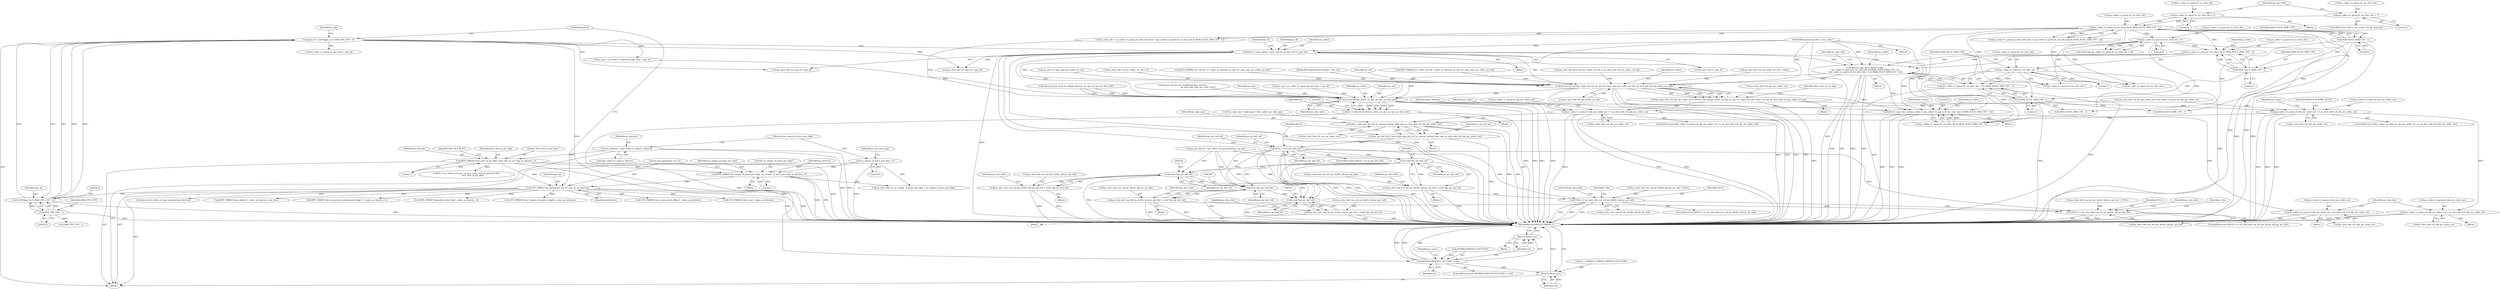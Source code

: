 digraph "0_Android_913d9e8d93d6b81bb8eac3fc2c1426651f5b259d@API" {
"1000439" [label="(Call,ihevcd_copy_slice_hdr(ps_codec,\n (ps_codec->s_parse.i4_cur_slice_idx & (MAX_SLICE_HDR_CNT - 1)),\n ((ps_codec->s_parse.i4_cur_slice_idx - 1) & (MAX_SLICE_HDR_CNT - 1))))"];
"1000264" [label="(Call,ihevcd_copy_pps(ps_codec, pps_id, ps_pps_ref->i1_pps_id))"];
"1000130" [label="(MethodParameterIn,codec_t *ps_codec)"];
"1000214" [label="(Call,pps_id = CLIP3(pps_id, 0, MAX_PPS_CNT - 2))"];
"1000216" [label="(Call,CLIP3(pps_id, 0, MAX_PPS_CNT - 2))"];
"1000210" [label="(Call,UEV_PARSE(\"pic_parameter_set_id\", pps_id, ps_bitstrm))"];
"1000191" [label="(Call,BITS_PARSE(\"first_slice_in_pic_flag\", first_slice_in_pic_flag, ps_bitstrm, 1))"];
"1000148" [label="(Call,*ps_bitstrm = &ps_codec->s_parse.s_bitstrm)"];
"1000205" [label="(Call,BITS_PARSE(\"no_output_of_prior_pics_flag\", no_output_of_prior_pics_flag, ps_bitstrm, 1))"];
"1000160" [label="(Call,no_output_of_prior_pics_flag = 0)"];
"1000219" [label="(Call,MAX_PPS_CNT - 2)"];
"1000441" [label="(Call,ps_codec->s_parse.i4_cur_slice_idx & (MAX_SLICE_HDR_CNT - 1))"];
"1000406" [label="(Call,ps_codec->s_parse.i4_cur_slice_idx & (MAX_SLICE_HDR_CNT - 1))"];
"1000376" [label="(Call,ps_codec->s_parse.i4_cur_slice_idx = 0)"];
"1000391" [label="(Call,ps_codec->s_parse.i4_cur_slice_idx = 1)"];
"1000412" [label="(Call,MAX_SLICE_HDR_CNT - 1)"];
"1000431" [label="(Call,ps_codec->s_parse.i4_cur_slice_idx > 0)"];
"1000447" [label="(Call,MAX_SLICE_HDR_CNT - 1)"];
"1000450" [label="(Call,(ps_codec->s_parse.i4_cur_slice_idx - 1) & (MAX_SLICE_HDR_CNT - 1))"];
"1000451" [label="(Call,ps_codec->s_parse.i4_cur_slice_idx - 1)"];
"1000458" [label="(Call,MAX_SLICE_HDR_CNT - 1)"];
"1001659" [label="(Call,ihevcd_calc_poc(ps_codec, ps_nal, ps_sps->i1_log2_max_pic_order_cnt_lsb, ps_slice_hdr->i4_pic_order_cnt_lsb))"];
"1001655" [label="(Call,ps_slice_hdr->i4_abs_pic_order_cnt = ihevcd_calc_poc(ps_codec, ps_nal, ps_sps->i1_log2_max_pic_order_cnt_lsb, ps_slice_hdr->i4_pic_order_cnt_lsb))"];
"1001684" [label="(Call,ps_codec->s_parse.i4_abs_pic_order_cnt == ps_slice_hdr->i4_abs_pic_order_cnt)"];
"1001838" [label="(Call,ps_codec->s_parse.i4_abs_pic_order_cnt = ps_slice_hdr->i4_abs_pic_order_cnt)"];
"1002241" [label="(Call,ihevc_dpb_mgr_get_ref_by_nearest_poc(ps_dpb_mgr, ps_slice_hdr->i4_abs_pic_order_cnt))"];
"1002239" [label="(Call,ps_pic_buf_ref = ihevc_dpb_mgr_get_ref_by_nearest_poc(ps_dpb_mgr, ps_slice_hdr->i4_abs_pic_order_cnt))"];
"1002247" [label="(Call,NULL == ps_pic_buf_ref)"];
"1002289" [label="(Call,NULL == ps_slice_hdr->as_ref_pic_list0[r_idx].pv_pic_buf)"];
"1002368" [label="(Call,NULL == ps_slice_hdr->as_ref_pic_list1[r_idx].pv_pic_buf)"];
"1002307" [label="(Call,(void *)ps_pic_buf_ref)"];
"1002299" [label="(Call,ps_slice_hdr->as_ref_pic_list0[r_idx].pv_pic_buf = (void *)ps_pic_buf_ref)"];
"1002341" [label="(Call,(void *)ps_pic_buf_ref)"];
"1002333" [label="(Call,ps_slice_hdr->as_ref_pic_list0[r_idx].pv_pic_buf = (void *)ps_pic_buf_ref)"];
"1002386" [label="(Call,(void *)ps_pic_buf_ref)"];
"1002378" [label="(Call,ps_slice_hdr->as_ref_pic_list1[r_idx].pv_pic_buf = (void *)ps_pic_buf_ref)"];
"1002420" [label="(Call,(void *)ps_pic_buf_ref)"];
"1002412" [label="(Call,ps_slice_hdr->as_ref_pic_list1[r_idx].pv_pic_buf = (void *)ps_pic_buf_ref)"];
"1001850" [label="(Call,ps_codec->s_parse.i4_abs_pic_order_cnt == ps_slice_hdr->i4_abs_pic_order_cnt)"];
"1001861" [label="(Call,ps_codec->s_parse.i4_abs_pic_order_cnt = ps_slice_hdr->i4_abs_pic_order_cnt)"];
"1002201" [label="(Call,ihevcd_ref_list(ps_codec, ps_pps, ps_sps, ps_slice_hdr))"];
"1002199" [label="(Call,ret = ihevcd_ref_list(ps_codec, ps_pps, ps_sps, ps_slice_hdr))"];
"1002207" [label="(Call,(WORD32)IHEVCD_SUCCESS != ret)"];
"1002213" [label="(Return,return ret;)"];
"1002618" [label="(Return,return ret;)"];
"1002518" [label="(Call,ihevcd_copy_slice_hdr(ps_codec, 0, (ps_codec->s_parse.i4_cur_slice_idx & (MAX_SLICE_HDR_CNT - 1))))"];
"1000561" [label="(Call,ps_slice_hdr->i4_pic_order_cnt_lsb = 0)"];
"1002307" [label="(Call,(void *)ps_pic_buf_ref)"];
"1001429" [label="(Call,ihevcd_parse_pred_wt_ofst(ps_bitstrm, ps_sps, ps_pps, ps_slice_hdr))"];
"1002213" [label="(Return,return ret;)"];
"1001856" [label="(Call,ps_slice_hdr->i4_abs_pic_order_cnt)"];
"1000265" [label="(Identifier,ps_codec)"];
"1000382" [label="(Literal,0)"];
"1002620" [label="(MethodReturn,IHEVCD_ERROR_T)"];
"1000391" [label="(Call,ps_codec->s_parse.i4_cur_slice_idx = 1)"];
"1001681" [label="(Identifier,first_slice_in_pic_flag)"];
"1001862" [label="(Call,ps_codec->s_parse.i4_abs_pic_order_cnt)"];
"1000199" [label="(Identifier,NAL_BLA_W_LP)"];
"1000375" [label="(Block,)"];
"1002618" [label="(Return,return ret;)"];
"1000449" [label="(Literal,1)"];
"1000451" [label="(Call,ps_codec->s_parse.i4_cur_slice_idx - 1)"];
"1002518" [label="(Call,ihevcd_copy_slice_hdr(ps_codec, 0, (ps_codec->s_parse.i4_cur_slice_idx & (MAX_SLICE_HDR_CNT - 1))))"];
"1000946" [label="(Call,BITS_PARSE(\"poc_lsb_lt[ i ]\", value, ps_bitstrm, ps_sps->i1_log2_max_pic_order_cnt_lsb))"];
"1000207" [label="(Identifier,no_output_of_prior_pics_flag)"];
"1000191" [label="(Call,BITS_PARSE(\"first_slice_in_pic_flag\", first_slice_in_pic_flag, ps_bitstrm, 1))"];
"1000376" [label="(Call,ps_codec->s_parse.i4_cur_slice_idx = 0)"];
"1001661" [label="(Identifier,ps_nal)"];
"1001684" [label="(Call,ps_codec->s_parse.i4_abs_pic_order_cnt == ps_slice_hdr->i4_abs_pic_order_cnt)"];
"1000131" [label="(MethodParameterIn,nal_header_t *ps_nal)"];
"1002341" [label="(Call,(void *)ps_pic_buf_ref)"];
"1001690" [label="(Call,ps_slice_hdr->i4_abs_pic_order_cnt)"];
"1002519" [label="(Identifier,ps_codec)"];
"1002509" [label="(Block,)"];
"1000377" [label="(Call,ps_codec->s_parse.i4_cur_slice_idx)"];
"1001772" [label="(Call,ps_codec->s_parse.i4_cur_slice_idx--)"];
"1002240" [label="(Identifier,ps_pic_buf_ref)"];
"1002247" [label="(Call,NULL == ps_pic_buf_ref)"];
"1002370" [label="(Call,ps_slice_hdr->as_ref_pic_list1[r_idx].pv_pic_buf)"];
"1000161" [label="(Identifier,no_output_of_prior_pics_flag)"];
"1002252" [label="(Identifier,ps_pic_buf_ref)"];
"1001864" [label="(Identifier,ps_codec)"];
"1001831" [label="(Block,)"];
"1000218" [label="(Literal,0)"];
"1001276" [label="(Call,ihevcd_ref_pic_list_modification(ps_bitstrm,\n                                                 ps_slice_hdr, num_poc_total_curr))"];
"1000271" [label="(Identifier,sps_id)"];
"1000134" [label="(Call,ret = (IHEVCD_ERROR_T)IHEVCD_SUCCESS)"];
"1002368" [label="(Call,NULL == ps_slice_hdr->as_ref_pic_list1[r_idx].pv_pic_buf)"];
"1001848" [label="(Block,)"];
"1002243" [label="(Call,ps_slice_hdr->i4_abs_pic_order_cnt)"];
"1002207" [label="(Call,(WORD32)IHEVCD_SUCCESS != ret)"];
"1000162" [label="(Literal,0)"];
"1001867" [label="(Call,ps_slice_hdr->i4_abs_pic_order_cnt)"];
"1001860" [label="(Identifier,IHEVCD_IGNORE_SLICE)"];
"1000285" [label="(Call,(0 != ps_codec->u4_pic_cnt || ps_codec->i4_pic_present) &&\n                    first_slice_in_pic_flag)"];
"1002179" [label="(Call,ps_slice_hdr->as_ref_pic_list1[r_idx].pv_pic_buf = NULL)"];
"1000206" [label="(Literal,\"no_output_of_prior_pics_flag\")"];
"1002270" [label="(Identifier,ps_mv_buf_ref)"];
"1002527" [label="(Call,MAX_SLICE_HDR_CNT - 1)"];
"1000437" [label="(Literal,0)"];
"1000683" [label="(Call,BITS_PARSE(\"pic_order_cnt_lsb\", value, ps_bitstrm, ps_sps->i1_log2_max_pic_order_cnt_lsb))"];
"1000502" [label="(Call,ps_slice_hdr->i1_no_output_of_prior_pics_flag = no_output_of_prior_pics_flag)"];
"1002367" [label="(ControlStructure,if(NULL == ps_slice_hdr->as_ref_pic_list1[r_idx].pv_pic_buf))"];
"1002205" [label="(Identifier,ps_slice_hdr)"];
"1002203" [label="(Identifier,ps_pps)"];
"1000454" [label="(Identifier,ps_codec)"];
"1000204" [label="(Block,)"];
"1001638" [label="(Call,ps_slice_hdr_base->i4_pic_order_cnt_lsb != ps_slice_hdr->i4_pic_order_cnt_lsb)"];
"1002412" [label="(Call,ps_slice_hdr->as_ref_pic_list1[r_idx].pv_pic_buf = (void *)ps_pic_buf_ref)"];
"1002290" [label="(Identifier,NULL)"];
"1002413" [label="(Call,ps_slice_hdr->as_ref_pic_list1[r_idx].pv_pic_buf)"];
"1001685" [label="(Call,ps_codec->s_parse.i4_abs_pic_order_cnt)"];
"1000478" [label="(Call,ps_slice_hdr->i1_pps_id = pps_id)"];
"1002217" [label="(Identifier,ps_codec)"];
"1002520" [label="(Literal,0)"];
"1002334" [label="(Call,ps_slice_hdr->as_ref_pic_list0[r_idx].pv_pic_buf)"];
"1000266" [label="(Identifier,pps_id)"];
"1002214" [label="(Identifier,ret)"];
"1000275" [label="(Call,ps_sps = ps_codec->s_parse.ps_sps_base + sps_id)"];
"1000212" [label="(Identifier,pps_id)"];
"1000205" [label="(Call,BITS_PARSE(\"no_output_of_prior_pics_flag\", no_output_of_prior_pics_flag, ps_bitstrm, 1))"];
"1002291" [label="(Call,ps_slice_hdr->as_ref_pic_list0[r_idx].pv_pic_buf)"];
"1002369" [label="(Identifier,NULL)"];
"1000413" [label="(Identifier,MAX_SLICE_HDR_CNT)"];
"1001696" [label="(Identifier,slice_address)"];
"1001660" [label="(Identifier,ps_codec)"];
"1002303" [label="(Identifier,ps_slice_hdr)"];
"1000432" [label="(Call,ps_codec->s_parse.i4_cur_slice_idx)"];
"1002382" [label="(Identifier,ps_slice_hdr)"];
"1000150" [label="(Call,&ps_codec->s_parse.s_bitstrm)"];
"1002248" [label="(Identifier,NULL)"];
"1000459" [label="(Identifier,MAX_SLICE_HDR_CNT)"];
"1002286" [label="(Identifier,r_idx)"];
"1000450" [label="(Call,(ps_codec->s_parse.i4_cur_slice_idx - 1) & (MAX_SLICE_HDR_CNT - 1))"];
"1000216" [label="(Call,CLIP3(pps_id, 0, MAX_PPS_CNT - 2))"];
"1002161" [label="(Call,ps_slice_hdr->as_ref_pic_list0[r_idx].pv_pic_buf = NULL)"];
"1002199" [label="(Call,ret = ihevcd_ref_list(ps_codec, ps_pps, ps_sps, ps_slice_hdr))"];
"1000165" [label="(Identifier,i1_nal_unit_type)"];
"1001851" [label="(Call,ps_codec->s_parse.i4_abs_pic_order_cnt)"];
"1002521" [label="(Call,ps_codec->s_parse.i4_cur_slice_idx & (MAX_SLICE_HDR_CNT - 1))"];
"1000224" [label="(Call,ps_codec->s_parse.ps_pps_base + pps_id)"];
"1000222" [label="(Call,ps_pps = ps_codec->s_parse.ps_pps_base + pps_id)"];
"1000259" [label="(Call,MAX_PPS_CNT - 1)"];
"1000217" [label="(Identifier,pps_id)"];
"1002212" [label="(Block,)"];
"1002219" [label="(Block,)"];
"1001654" [label="(Block,)"];
"1002288" [label="(ControlStructure,if(NULL == ps_slice_hdr->as_ref_pic_list0[r_idx].pv_pic_buf))"];
"1000209" [label="(Literal,1)"];
"1000593" [label="(Call,UEV_PARSE(\"slice_type\", value, ps_bitstrm))"];
"1002017" [label="(Call,ihevcd_bits_flush_to_byte_boundary(ps_bitstrm))"];
"1000160" [label="(Call,no_output_of_prior_pics_flag = 0)"];
"1002246" [label="(ControlStructure,if(NULL == ps_pic_buf_ref))"];
"1001850" [label="(Call,ps_codec->s_parse.i4_abs_pic_order_cnt == ps_slice_hdr->i4_abs_pic_order_cnt)"];
"1000132" [label="(Block,)"];
"1000438" [label="(Block,)"];
"1000448" [label="(Identifier,MAX_SLICE_HDR_CNT)"];
"1002202" [label="(Identifier,ps_codec)"];
"1002239" [label="(Call,ps_pic_buf_ref = ihevc_dpb_mgr_get_ref_by_nearest_poc(ps_dpb_mgr, ps_slice_hdr->i4_abs_pic_order_cnt))"];
"1002365" [label="(Identifier,r_idx)"];
"1002208" [label="(Call,(WORD32)IHEVCD_SUCCESS)"];
"1000130" [label="(MethodParameterIn,codec_t *ps_codec)"];
"1000385" [label="(ControlStructure,if(0 == ps_codec->i4_pic_present))"];
"1000529" [label="(Call,BITS_PARSE(\"slice_address\", value, ps_bitstrm, num_bits))"];
"1000463" [label="(Identifier,ps_slice_hdr)"];
"1000439" [label="(Call,ihevcd_copy_slice_hdr(ps_codec,\n (ps_codec->s_parse.i4_cur_slice_idx & (MAX_SLICE_HDR_CNT - 1)),\n ((ps_codec->s_parse.i4_cur_slice_idx - 1) & (MAX_SLICE_HDR_CNT - 1))))"];
"1000507" [label="(Call,ps_slice_hdr->i1_pps_id = pps_id)"];
"1002298" [label="(Block,)"];
"1002377" [label="(Block,)"];
"1000690" [label="(Call,ps_slice_hdr->i4_pic_order_cnt_lsb = value)"];
"1002427" [label="(Identifier,ps_slice_hdr)"];
"1000392" [label="(Call,ps_codec->s_parse.i4_cur_slice_idx)"];
"1000221" [label="(Literal,2)"];
"1000237" [label="(Block,)"];
"1000264" [label="(Call,ihevcd_copy_pps(ps_codec, pps_id, ps_pps_ref->i1_pps_id))"];
"1002241" [label="(Call,ihevc_dpb_mgr_get_ref_by_nearest_poc(ps_dpb_mgr, ps_slice_hdr->i4_abs_pic_order_cnt))"];
"1002386" [label="(Call,(void *)ps_pic_buf_ref)"];
"1000588" [label="(Call,BITS_PARSE(\"slice_reserved_undetermined_flag[ i ]\", value, ps_bitstrm, 1))"];
"1002348" [label="(Identifier,ps_slice_hdr)"];
"1002251" [label="(Call,ps_pic_buf_ref = ps_codec->as_process[0].ps_cur_pic)"];
"1000193" [label="(Identifier,first_slice_in_pic_flag)"];
"1000431" [label="(Call,ps_codec->s_parse.i4_cur_slice_idx > 0)"];
"1002200" [label="(Identifier,ret)"];
"1000407" [label="(Call,ps_codec->s_parse.i4_cur_slice_idx)"];
"1002411" [label="(Block,)"];
"1000208" [label="(Identifier,ps_bitstrm)"];
"1001844" [label="(Call,ps_slice_hdr->i4_abs_pic_order_cnt)"];
"1000457" [label="(Literal,1)"];
"1000211" [label="(Literal,\"pic_parameter_set_id\")"];
"1000406" [label="(Call,ps_codec->s_parse.i4_cur_slice_idx & (MAX_SLICE_HDR_CNT - 1))"];
"1000400" [label="(Call,ps_codec->s_parse.ps_slice_hdr_base + (ps_codec->s_parse.i4_cur_slice_idx & (MAX_SLICE_HDR_CNT - 1)))"];
"1001655" [label="(Call,ps_slice_hdr->i4_abs_pic_order_cnt = ihevcd_calc_poc(ps_codec, ps_nal, ps_sps->i1_log2_max_pic_order_cnt_lsb, ps_slice_hdr->i4_pic_order_cnt_lsb))"];
"1000192" [label="(Literal,\"first_slice_in_pic_flag\")"];
"1000195" [label="(Literal,1)"];
"1000210" [label="(Call,UEV_PARSE(\"pic_parameter_set_id\", pps_id, ps_bitstrm))"];
"1001659" [label="(Call,ihevcd_calc_poc(ps_codec, ps_nal, ps_sps->i1_log2_max_pic_order_cnt_lsb, ps_slice_hdr->i4_pic_order_cnt_lsb))"];
"1002309" [label="(Identifier,ps_pic_buf_ref)"];
"1000442" [label="(Call,ps_codec->s_parse.i4_cur_slice_idx)"];
"1000214" [label="(Call,pps_id = CLIP3(pps_id, 0, MAX_PPS_CNT - 2))"];
"1002532" [label="(Identifier,ps_codec)"];
"1000423" [label="(Call,BITS_PARSE(\"dependent_slice_flag\", value, ps_bitstrm, 1))"];
"1000397" [label="(Literal,1)"];
"1001670" [label="(Call,ps_slice_hdr->i4_abs_pic_order_cnt = ps_codec->s_parse.i4_abs_pic_order_cnt)"];
"1000429" [label="(Call,value && (ps_codec->s_parse.i4_cur_slice_idx > 0))"];
"1001809" [label="(Call,MAX_SLICE_HDR_CNT - 1)"];
"1000460" [label="(Literal,1)"];
"1000399" [label="(Identifier,ps_slice_hdr)"];
"1001991" [label="(Call,UEV_PARSE(\"slice_header_extension_length\", value, ps_bitstrm))"];
"1000452" [label="(Call,ps_codec->s_parse.i4_cur_slice_idx)"];
"1002206" [label="(ControlStructure,if ((WORD32)IHEVCD_SUCCESS != ret))"];
"1001872" [label="(Identifier,ps_slice_hdr)"];
"1002619" [label="(Identifier,ret)"];
"1002300" [label="(Call,ps_slice_hdr->as_ref_pic_list0[r_idx].pv_pic_buf)"];
"1002393" [label="(Identifier,ps_slice_hdr)"];
"1000220" [label="(Identifier,MAX_PPS_CNT)"];
"1000219" [label="(Call,MAX_PPS_CNT - 2)"];
"1001838" [label="(Call,ps_codec->s_parse.i4_abs_pic_order_cnt = ps_slice_hdr->i4_abs_pic_order_cnt)"];
"1000267" [label="(Call,ps_pps_ref->i1_pps_id)"];
"1002289" [label="(Call,NULL == ps_slice_hdr->as_ref_pic_list0[r_idx].pv_pic_buf)"];
"1000223" [label="(Identifier,ps_pps)"];
"1002204" [label="(Identifier,ps_sps)"];
"1001656" [label="(Call,ps_slice_hdr->i4_abs_pic_order_cnt)"];
"1001861" [label="(Call,ps_codec->s_parse.i4_abs_pic_order_cnt = ps_slice_hdr->i4_abs_pic_order_cnt)"];
"1000447" [label="(Call,MAX_SLICE_HDR_CNT - 1)"];
"1000194" [label="(Identifier,ps_bitstrm)"];
"1001683" [label="(ControlStructure,if(ps_codec->s_parse.i4_abs_pic_order_cnt == ps_slice_hdr->i4_abs_pic_order_cnt))"];
"1002198" [label="(Block,)"];
"1001665" [label="(Call,ps_slice_hdr->i4_pic_order_cnt_lsb)"];
"1002224" [label="(Call,*ps_dpb_mgr = (dpb_mgr_t *)ps_codec->pv_dpb_mgr)"];
"1000213" [label="(Identifier,ps_bitstrm)"];
"1000440" [label="(Identifier,ps_codec)"];
"1002249" [label="(Identifier,ps_pic_buf_ref)"];
"1001763" [label="(Identifier,ps_codec)"];
"1002420" [label="(Call,(void *)ps_pic_buf_ref)"];
"1002378" [label="(Call,ps_slice_hdr->as_ref_pic_list1[r_idx].pv_pic_buf = (void *)ps_pic_buf_ref)"];
"1001662" [label="(Call,ps_sps->i1_log2_max_pic_order_cnt_lsb)"];
"1002242" [label="(Identifier,ps_dpb_mgr)"];
"1002333" [label="(Call,ps_slice_hdr->as_ref_pic_list0[r_idx].pv_pic_buf = (void *)ps_pic_buf_ref)"];
"1002332" [label="(Block,)"];
"1002211" [label="(Identifier,ret)"];
"1000398" [label="(Call,ps_slice_hdr = ps_codec->s_parse.ps_slice_hdr_base + (ps_codec->s_parse.i4_cur_slice_idx & (MAX_SLICE_HDR_CNT - 1)))"];
"1000441" [label="(Call,ps_codec->s_parse.i4_cur_slice_idx & (MAX_SLICE_HDR_CNT - 1))"];
"1002343" [label="(Identifier,ps_pic_buf_ref)"];
"1000149" [label="(Identifier,ps_bitstrm)"];
"1002299" [label="(Call,ps_slice_hdr->as_ref_pic_list0[r_idx].pv_pic_buf = (void *)ps_pic_buf_ref)"];
"1002422" [label="(Identifier,ps_pic_buf_ref)"];
"1001884" [label="(Call,UEV_PARSE(\"num_entry_point_offsets\", value, ps_bitstrm))"];
"1002379" [label="(Call,ps_slice_hdr->as_ref_pic_list1[r_idx].pv_pic_buf)"];
"1000458" [label="(Call,MAX_SLICE_HDR_CNT - 1)"];
"1000414" [label="(Literal,1)"];
"1002314" [label="(Identifier,ps_slice_hdr)"];
"1001849" [label="(ControlStructure,if(ps_codec->s_parse.i4_abs_pic_order_cnt == ps_slice_hdr->i4_abs_pic_order_cnt))"];
"1000148" [label="(Call,*ps_bitstrm = &ps_codec->s_parse.s_bitstrm)"];
"1001713" [label="(Call,ps_codec->s_parse.i4_cur_slice_idx--)"];
"1002388" [label="(Identifier,ps_pic_buf_ref)"];
"1002201" [label="(Call,ihevcd_ref_list(ps_codec, ps_pps, ps_sps, ps_slice_hdr))"];
"1000412" [label="(Call,MAX_SLICE_HDR_CNT - 1)"];
"1001839" [label="(Call,ps_codec->s_parse.i4_abs_pic_order_cnt)"];
"1000215" [label="(Identifier,pps_id)"];
"1000439" -> "1000438"  [label="AST: "];
"1000439" -> "1000450"  [label="CFG: "];
"1000440" -> "1000439"  [label="AST: "];
"1000441" -> "1000439"  [label="AST: "];
"1000450" -> "1000439"  [label="AST: "];
"1000463" -> "1000439"  [label="CFG: "];
"1000439" -> "1002620"  [label="DDG: "];
"1000439" -> "1002620"  [label="DDG: "];
"1000439" -> "1002620"  [label="DDG: "];
"1000439" -> "1002620"  [label="DDG: "];
"1000264" -> "1000439"  [label="DDG: "];
"1000130" -> "1000439"  [label="DDG: "];
"1000441" -> "1000439"  [label="DDG: "];
"1000441" -> "1000439"  [label="DDG: "];
"1000450" -> "1000439"  [label="DDG: "];
"1000450" -> "1000439"  [label="DDG: "];
"1000439" -> "1001659"  [label="DDG: "];
"1000439" -> "1002201"  [label="DDG: "];
"1000439" -> "1002518"  [label="DDG: "];
"1000264" -> "1000237"  [label="AST: "];
"1000264" -> "1000267"  [label="CFG: "];
"1000265" -> "1000264"  [label="AST: "];
"1000266" -> "1000264"  [label="AST: "];
"1000267" -> "1000264"  [label="AST: "];
"1000271" -> "1000264"  [label="CFG: "];
"1000264" -> "1002620"  [label="DDG: "];
"1000264" -> "1002620"  [label="DDG: "];
"1000264" -> "1002620"  [label="DDG: "];
"1000264" -> "1002620"  [label="DDG: "];
"1000130" -> "1000264"  [label="DDG: "];
"1000214" -> "1000264"  [label="DDG: "];
"1000264" -> "1000478"  [label="DDG: "];
"1000264" -> "1000507"  [label="DDG: "];
"1000264" -> "1001659"  [label="DDG: "];
"1000264" -> "1002201"  [label="DDG: "];
"1000264" -> "1002518"  [label="DDG: "];
"1000130" -> "1000129"  [label="AST: "];
"1000130" -> "1002620"  [label="DDG: "];
"1000130" -> "1001659"  [label="DDG: "];
"1000130" -> "1002201"  [label="DDG: "];
"1000130" -> "1002518"  [label="DDG: "];
"1000214" -> "1000132"  [label="AST: "];
"1000214" -> "1000216"  [label="CFG: "];
"1000215" -> "1000214"  [label="AST: "];
"1000216" -> "1000214"  [label="AST: "];
"1000223" -> "1000214"  [label="CFG: "];
"1000214" -> "1002620"  [label="DDG: "];
"1000216" -> "1000214"  [label="DDG: "];
"1000216" -> "1000214"  [label="DDG: "];
"1000216" -> "1000214"  [label="DDG: "];
"1000214" -> "1000222"  [label="DDG: "];
"1000214" -> "1000224"  [label="DDG: "];
"1000214" -> "1000478"  [label="DDG: "];
"1000214" -> "1000507"  [label="DDG: "];
"1000216" -> "1000219"  [label="CFG: "];
"1000217" -> "1000216"  [label="AST: "];
"1000218" -> "1000216"  [label="AST: "];
"1000219" -> "1000216"  [label="AST: "];
"1000216" -> "1002620"  [label="DDG: "];
"1000210" -> "1000216"  [label="DDG: "];
"1000219" -> "1000216"  [label="DDG: "];
"1000219" -> "1000216"  [label="DDG: "];
"1000210" -> "1000132"  [label="AST: "];
"1000210" -> "1000213"  [label="CFG: "];
"1000211" -> "1000210"  [label="AST: "];
"1000212" -> "1000210"  [label="AST: "];
"1000213" -> "1000210"  [label="AST: "];
"1000215" -> "1000210"  [label="CFG: "];
"1000210" -> "1002620"  [label="DDG: "];
"1000210" -> "1002620"  [label="DDG: "];
"1000191" -> "1000210"  [label="DDG: "];
"1000205" -> "1000210"  [label="DDG: "];
"1000210" -> "1000423"  [label="DDG: "];
"1000210" -> "1000529"  [label="DDG: "];
"1000210" -> "1000588"  [label="DDG: "];
"1000210" -> "1000593"  [label="DDG: "];
"1000210" -> "1001884"  [label="DDG: "];
"1000210" -> "1001991"  [label="DDG: "];
"1000210" -> "1002017"  [label="DDG: "];
"1000191" -> "1000132"  [label="AST: "];
"1000191" -> "1000195"  [label="CFG: "];
"1000192" -> "1000191"  [label="AST: "];
"1000193" -> "1000191"  [label="AST: "];
"1000194" -> "1000191"  [label="AST: "];
"1000195" -> "1000191"  [label="AST: "];
"1000199" -> "1000191"  [label="CFG: "];
"1000191" -> "1002620"  [label="DDG: "];
"1000191" -> "1002620"  [label="DDG: "];
"1000148" -> "1000191"  [label="DDG: "];
"1000191" -> "1000205"  [label="DDG: "];
"1000191" -> "1000285"  [label="DDG: "];
"1000148" -> "1000132"  [label="AST: "];
"1000148" -> "1000150"  [label="CFG: "];
"1000149" -> "1000148"  [label="AST: "];
"1000150" -> "1000148"  [label="AST: "];
"1000161" -> "1000148"  [label="CFG: "];
"1000148" -> "1002620"  [label="DDG: "];
"1000148" -> "1002620"  [label="DDG: "];
"1000205" -> "1000204"  [label="AST: "];
"1000205" -> "1000209"  [label="CFG: "];
"1000206" -> "1000205"  [label="AST: "];
"1000207" -> "1000205"  [label="AST: "];
"1000208" -> "1000205"  [label="AST: "];
"1000209" -> "1000205"  [label="AST: "];
"1000211" -> "1000205"  [label="CFG: "];
"1000205" -> "1002620"  [label="DDG: "];
"1000205" -> "1002620"  [label="DDG: "];
"1000160" -> "1000205"  [label="DDG: "];
"1000205" -> "1000502"  [label="DDG: "];
"1000160" -> "1000132"  [label="AST: "];
"1000160" -> "1000162"  [label="CFG: "];
"1000161" -> "1000160"  [label="AST: "];
"1000162" -> "1000160"  [label="AST: "];
"1000165" -> "1000160"  [label="CFG: "];
"1000160" -> "1002620"  [label="DDG: "];
"1000160" -> "1000502"  [label="DDG: "];
"1000219" -> "1000221"  [label="CFG: "];
"1000220" -> "1000219"  [label="AST: "];
"1000221" -> "1000219"  [label="AST: "];
"1000219" -> "1002620"  [label="DDG: "];
"1000219" -> "1000259"  [label="DDG: "];
"1000441" -> "1000447"  [label="CFG: "];
"1000442" -> "1000441"  [label="AST: "];
"1000447" -> "1000441"  [label="AST: "];
"1000454" -> "1000441"  [label="CFG: "];
"1000406" -> "1000441"  [label="DDG: "];
"1000431" -> "1000441"  [label="DDG: "];
"1000447" -> "1000441"  [label="DDG: "];
"1000447" -> "1000441"  [label="DDG: "];
"1000441" -> "1000451"  [label="DDG: "];
"1000406" -> "1000400"  [label="AST: "];
"1000406" -> "1000412"  [label="CFG: "];
"1000407" -> "1000406"  [label="AST: "];
"1000412" -> "1000406"  [label="AST: "];
"1000400" -> "1000406"  [label="CFG: "];
"1000406" -> "1002620"  [label="DDG: "];
"1000406" -> "1002620"  [label="DDG: "];
"1000406" -> "1000398"  [label="DDG: "];
"1000406" -> "1000398"  [label="DDG: "];
"1000406" -> "1000400"  [label="DDG: "];
"1000406" -> "1000400"  [label="DDG: "];
"1000376" -> "1000406"  [label="DDG: "];
"1000391" -> "1000406"  [label="DDG: "];
"1000412" -> "1000406"  [label="DDG: "];
"1000412" -> "1000406"  [label="DDG: "];
"1000406" -> "1000431"  [label="DDG: "];
"1000406" -> "1001713"  [label="DDG: "];
"1000406" -> "1001772"  [label="DDG: "];
"1000406" -> "1002521"  [label="DDG: "];
"1000376" -> "1000375"  [label="AST: "];
"1000376" -> "1000382"  [label="CFG: "];
"1000377" -> "1000376"  [label="AST: "];
"1000382" -> "1000376"  [label="AST: "];
"1000399" -> "1000376"  [label="CFG: "];
"1000391" -> "1000385"  [label="AST: "];
"1000391" -> "1000397"  [label="CFG: "];
"1000392" -> "1000391"  [label="AST: "];
"1000397" -> "1000391"  [label="AST: "];
"1000399" -> "1000391"  [label="CFG: "];
"1000412" -> "1000414"  [label="CFG: "];
"1000413" -> "1000412"  [label="AST: "];
"1000414" -> "1000412"  [label="AST: "];
"1000412" -> "1002620"  [label="DDG: "];
"1000412" -> "1000447"  [label="DDG: "];
"1000412" -> "1001809"  [label="DDG: "];
"1000412" -> "1002527"  [label="DDG: "];
"1000431" -> "1000429"  [label="AST: "];
"1000431" -> "1000437"  [label="CFG: "];
"1000432" -> "1000431"  [label="AST: "];
"1000437" -> "1000431"  [label="AST: "];
"1000429" -> "1000431"  [label="CFG: "];
"1000431" -> "1002620"  [label="DDG: "];
"1000431" -> "1000429"  [label="DDG: "];
"1000431" -> "1000429"  [label="DDG: "];
"1000431" -> "1001713"  [label="DDG: "];
"1000431" -> "1001772"  [label="DDG: "];
"1000431" -> "1002521"  [label="DDG: "];
"1000447" -> "1000449"  [label="CFG: "];
"1000448" -> "1000447"  [label="AST: "];
"1000449" -> "1000447"  [label="AST: "];
"1000447" -> "1000458"  [label="DDG: "];
"1000450" -> "1000458"  [label="CFG: "];
"1000451" -> "1000450"  [label="AST: "];
"1000458" -> "1000450"  [label="AST: "];
"1000450" -> "1002620"  [label="DDG: "];
"1000450" -> "1002620"  [label="DDG: "];
"1000451" -> "1000450"  [label="DDG: "];
"1000451" -> "1000450"  [label="DDG: "];
"1000458" -> "1000450"  [label="DDG: "];
"1000458" -> "1000450"  [label="DDG: "];
"1000451" -> "1000457"  [label="CFG: "];
"1000452" -> "1000451"  [label="AST: "];
"1000457" -> "1000451"  [label="AST: "];
"1000459" -> "1000451"  [label="CFG: "];
"1000451" -> "1002620"  [label="DDG: "];
"1000451" -> "1001713"  [label="DDG: "];
"1000451" -> "1001772"  [label="DDG: "];
"1000451" -> "1002521"  [label="DDG: "];
"1000458" -> "1000460"  [label="CFG: "];
"1000459" -> "1000458"  [label="AST: "];
"1000460" -> "1000458"  [label="AST: "];
"1000458" -> "1002620"  [label="DDG: "];
"1000458" -> "1001809"  [label="DDG: "];
"1000458" -> "1002527"  [label="DDG: "];
"1001659" -> "1001655"  [label="AST: "];
"1001659" -> "1001665"  [label="CFG: "];
"1001660" -> "1001659"  [label="AST: "];
"1001661" -> "1001659"  [label="AST: "];
"1001662" -> "1001659"  [label="AST: "];
"1001665" -> "1001659"  [label="AST: "];
"1001655" -> "1001659"  [label="CFG: "];
"1001659" -> "1002620"  [label="DDG: "];
"1001659" -> "1002620"  [label="DDG: "];
"1001659" -> "1002620"  [label="DDG: "];
"1001659" -> "1002620"  [label="DDG: "];
"1001659" -> "1001655"  [label="DDG: "];
"1001659" -> "1001655"  [label="DDG: "];
"1001659" -> "1001655"  [label="DDG: "];
"1001659" -> "1001655"  [label="DDG: "];
"1000131" -> "1001659"  [label="DDG: "];
"1000946" -> "1001659"  [label="DDG: "];
"1000683" -> "1001659"  [label="DDG: "];
"1000561" -> "1001659"  [label="DDG: "];
"1001638" -> "1001659"  [label="DDG: "];
"1000690" -> "1001659"  [label="DDG: "];
"1001659" -> "1002201"  [label="DDG: "];
"1001659" -> "1002518"  [label="DDG: "];
"1001655" -> "1001654"  [label="AST: "];
"1001656" -> "1001655"  [label="AST: "];
"1001681" -> "1001655"  [label="CFG: "];
"1001655" -> "1002620"  [label="DDG: "];
"1001655" -> "1001684"  [label="DDG: "];
"1001655" -> "1001850"  [label="DDG: "];
"1001684" -> "1001683"  [label="AST: "];
"1001684" -> "1001690"  [label="CFG: "];
"1001685" -> "1001684"  [label="AST: "];
"1001690" -> "1001684"  [label="AST: "];
"1001696" -> "1001684"  [label="CFG: "];
"1001763" -> "1001684"  [label="CFG: "];
"1001684" -> "1002620"  [label="DDG: "];
"1001684" -> "1002620"  [label="DDG: "];
"1001684" -> "1002620"  [label="DDG: "];
"1001670" -> "1001684"  [label="DDG: "];
"1001684" -> "1001838"  [label="DDG: "];
"1001684" -> "1002241"  [label="DDG: "];
"1001838" -> "1001831"  [label="AST: "];
"1001838" -> "1001844"  [label="CFG: "];
"1001839" -> "1001838"  [label="AST: "];
"1001844" -> "1001838"  [label="AST: "];
"1001872" -> "1001838"  [label="CFG: "];
"1001838" -> "1002620"  [label="DDG: "];
"1001838" -> "1002620"  [label="DDG: "];
"1002241" -> "1002239"  [label="AST: "];
"1002241" -> "1002243"  [label="CFG: "];
"1002242" -> "1002241"  [label="AST: "];
"1002243" -> "1002241"  [label="AST: "];
"1002239" -> "1002241"  [label="CFG: "];
"1002241" -> "1002620"  [label="DDG: "];
"1002241" -> "1002620"  [label="DDG: "];
"1002241" -> "1002239"  [label="DDG: "];
"1002241" -> "1002239"  [label="DDG: "];
"1002224" -> "1002241"  [label="DDG: "];
"1001850" -> "1002241"  [label="DDG: "];
"1002239" -> "1002219"  [label="AST: "];
"1002240" -> "1002239"  [label="AST: "];
"1002248" -> "1002239"  [label="CFG: "];
"1002239" -> "1002620"  [label="DDG: "];
"1002239" -> "1002247"  [label="DDG: "];
"1002247" -> "1002246"  [label="AST: "];
"1002247" -> "1002249"  [label="CFG: "];
"1002248" -> "1002247"  [label="AST: "];
"1002249" -> "1002247"  [label="AST: "];
"1002252" -> "1002247"  [label="CFG: "];
"1002270" -> "1002247"  [label="CFG: "];
"1002247" -> "1002620"  [label="DDG: "];
"1002247" -> "1002620"  [label="DDG: "];
"1002247" -> "1002620"  [label="DDG: "];
"1002247" -> "1002289"  [label="DDG: "];
"1002247" -> "1002307"  [label="DDG: "];
"1002247" -> "1002341"  [label="DDG: "];
"1002247" -> "1002368"  [label="DDG: "];
"1002247" -> "1002386"  [label="DDG: "];
"1002247" -> "1002420"  [label="DDG: "];
"1002289" -> "1002288"  [label="AST: "];
"1002289" -> "1002291"  [label="CFG: "];
"1002290" -> "1002289"  [label="AST: "];
"1002291" -> "1002289"  [label="AST: "];
"1002303" -> "1002289"  [label="CFG: "];
"1002286" -> "1002289"  [label="CFG: "];
"1002289" -> "1002620"  [label="DDG: "];
"1002289" -> "1002620"  [label="DDG: "];
"1002289" -> "1002620"  [label="DDG: "];
"1002161" -> "1002289"  [label="DDG: "];
"1002299" -> "1002289"  [label="DDG: "];
"1002289" -> "1002368"  [label="DDG: "];
"1002368" -> "1002367"  [label="AST: "];
"1002368" -> "1002370"  [label="CFG: "];
"1002369" -> "1002368"  [label="AST: "];
"1002370" -> "1002368"  [label="AST: "];
"1002382" -> "1002368"  [label="CFG: "];
"1002365" -> "1002368"  [label="CFG: "];
"1002368" -> "1002620"  [label="DDG: "];
"1002368" -> "1002620"  [label="DDG: "];
"1002368" -> "1002620"  [label="DDG: "];
"1002179" -> "1002368"  [label="DDG: "];
"1002378" -> "1002368"  [label="DDG: "];
"1002307" -> "1002299"  [label="AST: "];
"1002307" -> "1002309"  [label="CFG: "];
"1002308" -> "1002307"  [label="AST: "];
"1002309" -> "1002307"  [label="AST: "];
"1002299" -> "1002307"  [label="CFG: "];
"1002307" -> "1002620"  [label="DDG: "];
"1002307" -> "1002299"  [label="DDG: "];
"1002251" -> "1002307"  [label="DDG: "];
"1002307" -> "1002341"  [label="DDG: "];
"1002307" -> "1002386"  [label="DDG: "];
"1002307" -> "1002420"  [label="DDG: "];
"1002299" -> "1002298"  [label="AST: "];
"1002300" -> "1002299"  [label="AST: "];
"1002314" -> "1002299"  [label="CFG: "];
"1002299" -> "1002620"  [label="DDG: "];
"1002299" -> "1002620"  [label="DDG: "];
"1002341" -> "1002333"  [label="AST: "];
"1002341" -> "1002343"  [label="CFG: "];
"1002342" -> "1002341"  [label="AST: "];
"1002343" -> "1002341"  [label="AST: "];
"1002333" -> "1002341"  [label="CFG: "];
"1002341" -> "1002620"  [label="DDG: "];
"1002341" -> "1002333"  [label="DDG: "];
"1002251" -> "1002341"  [label="DDG: "];
"1002341" -> "1002386"  [label="DDG: "];
"1002341" -> "1002420"  [label="DDG: "];
"1002333" -> "1002332"  [label="AST: "];
"1002334" -> "1002333"  [label="AST: "];
"1002348" -> "1002333"  [label="CFG: "];
"1002333" -> "1002620"  [label="DDG: "];
"1002333" -> "1002620"  [label="DDG: "];
"1002386" -> "1002378"  [label="AST: "];
"1002386" -> "1002388"  [label="CFG: "];
"1002387" -> "1002386"  [label="AST: "];
"1002388" -> "1002386"  [label="AST: "];
"1002378" -> "1002386"  [label="CFG: "];
"1002386" -> "1002620"  [label="DDG: "];
"1002386" -> "1002378"  [label="DDG: "];
"1002251" -> "1002386"  [label="DDG: "];
"1002386" -> "1002420"  [label="DDG: "];
"1002378" -> "1002377"  [label="AST: "];
"1002379" -> "1002378"  [label="AST: "];
"1002393" -> "1002378"  [label="CFG: "];
"1002378" -> "1002620"  [label="DDG: "];
"1002378" -> "1002620"  [label="DDG: "];
"1002420" -> "1002412"  [label="AST: "];
"1002420" -> "1002422"  [label="CFG: "];
"1002421" -> "1002420"  [label="AST: "];
"1002422" -> "1002420"  [label="AST: "];
"1002412" -> "1002420"  [label="CFG: "];
"1002420" -> "1002620"  [label="DDG: "];
"1002420" -> "1002412"  [label="DDG: "];
"1002251" -> "1002420"  [label="DDG: "];
"1002412" -> "1002411"  [label="AST: "];
"1002413" -> "1002412"  [label="AST: "];
"1002427" -> "1002412"  [label="CFG: "];
"1002412" -> "1002620"  [label="DDG: "];
"1002412" -> "1002620"  [label="DDG: "];
"1001850" -> "1001849"  [label="AST: "];
"1001850" -> "1001856"  [label="CFG: "];
"1001851" -> "1001850"  [label="AST: "];
"1001856" -> "1001850"  [label="AST: "];
"1001860" -> "1001850"  [label="CFG: "];
"1001864" -> "1001850"  [label="CFG: "];
"1001850" -> "1002620"  [label="DDG: "];
"1001850" -> "1002620"  [label="DDG: "];
"1001850" -> "1002620"  [label="DDG: "];
"1001670" -> "1001850"  [label="DDG: "];
"1001850" -> "1001861"  [label="DDG: "];
"1001861" -> "1001848"  [label="AST: "];
"1001861" -> "1001867"  [label="CFG: "];
"1001862" -> "1001861"  [label="AST: "];
"1001867" -> "1001861"  [label="AST: "];
"1001872" -> "1001861"  [label="CFG: "];
"1001861" -> "1002620"  [label="DDG: "];
"1001861" -> "1002620"  [label="DDG: "];
"1002201" -> "1002199"  [label="AST: "];
"1002201" -> "1002205"  [label="CFG: "];
"1002202" -> "1002201"  [label="AST: "];
"1002203" -> "1002201"  [label="AST: "];
"1002204" -> "1002201"  [label="AST: "];
"1002205" -> "1002201"  [label="AST: "];
"1002199" -> "1002201"  [label="CFG: "];
"1002201" -> "1002620"  [label="DDG: "];
"1002201" -> "1002620"  [label="DDG: "];
"1002201" -> "1002620"  [label="DDG: "];
"1002201" -> "1002620"  [label="DDG: "];
"1002201" -> "1002199"  [label="DDG: "];
"1002201" -> "1002199"  [label="DDG: "];
"1002201" -> "1002199"  [label="DDG: "];
"1002201" -> "1002199"  [label="DDG: "];
"1000222" -> "1002201"  [label="DDG: "];
"1001429" -> "1002201"  [label="DDG: "];
"1001429" -> "1002201"  [label="DDG: "];
"1001429" -> "1002201"  [label="DDG: "];
"1000275" -> "1002201"  [label="DDG: "];
"1001276" -> "1002201"  [label="DDG: "];
"1000398" -> "1002201"  [label="DDG: "];
"1002201" -> "1002518"  [label="DDG: "];
"1002199" -> "1002198"  [label="AST: "];
"1002200" -> "1002199"  [label="AST: "];
"1002209" -> "1002199"  [label="CFG: "];
"1002199" -> "1002620"  [label="DDG: "];
"1002199" -> "1002207"  [label="DDG: "];
"1002207" -> "1002206"  [label="AST: "];
"1002207" -> "1002211"  [label="CFG: "];
"1002208" -> "1002207"  [label="AST: "];
"1002211" -> "1002207"  [label="AST: "];
"1002214" -> "1002207"  [label="CFG: "];
"1002217" -> "1002207"  [label="CFG: "];
"1002207" -> "1002620"  [label="DDG: "];
"1002207" -> "1002620"  [label="DDG: "];
"1002207" -> "1002620"  [label="DDG: "];
"1002208" -> "1002207"  [label="DDG: "];
"1002207" -> "1002213"  [label="DDG: "];
"1002207" -> "1002618"  [label="DDG: "];
"1002213" -> "1002212"  [label="AST: "];
"1002213" -> "1002214"  [label="CFG: "];
"1002214" -> "1002213"  [label="AST: "];
"1002620" -> "1002213"  [label="CFG: "];
"1002213" -> "1002620"  [label="DDG: "];
"1002214" -> "1002213"  [label="DDG: "];
"1002618" -> "1000132"  [label="AST: "];
"1002618" -> "1002619"  [label="CFG: "];
"1002619" -> "1002618"  [label="AST: "];
"1002620" -> "1002618"  [label="CFG: "];
"1002618" -> "1002620"  [label="DDG: "];
"1002619" -> "1002618"  [label="DDG: "];
"1000134" -> "1002618"  [label="DDG: "];
"1002518" -> "1002509"  [label="AST: "];
"1002518" -> "1002521"  [label="CFG: "];
"1002519" -> "1002518"  [label="AST: "];
"1002520" -> "1002518"  [label="AST: "];
"1002521" -> "1002518"  [label="AST: "];
"1002532" -> "1002518"  [label="CFG: "];
"1002518" -> "1002620"  [label="DDG: "];
"1002518" -> "1002620"  [label="DDG: "];
"1002518" -> "1002620"  [label="DDG: "];
"1002521" -> "1002518"  [label="DDG: "];
"1002521" -> "1002518"  [label="DDG: "];
}
